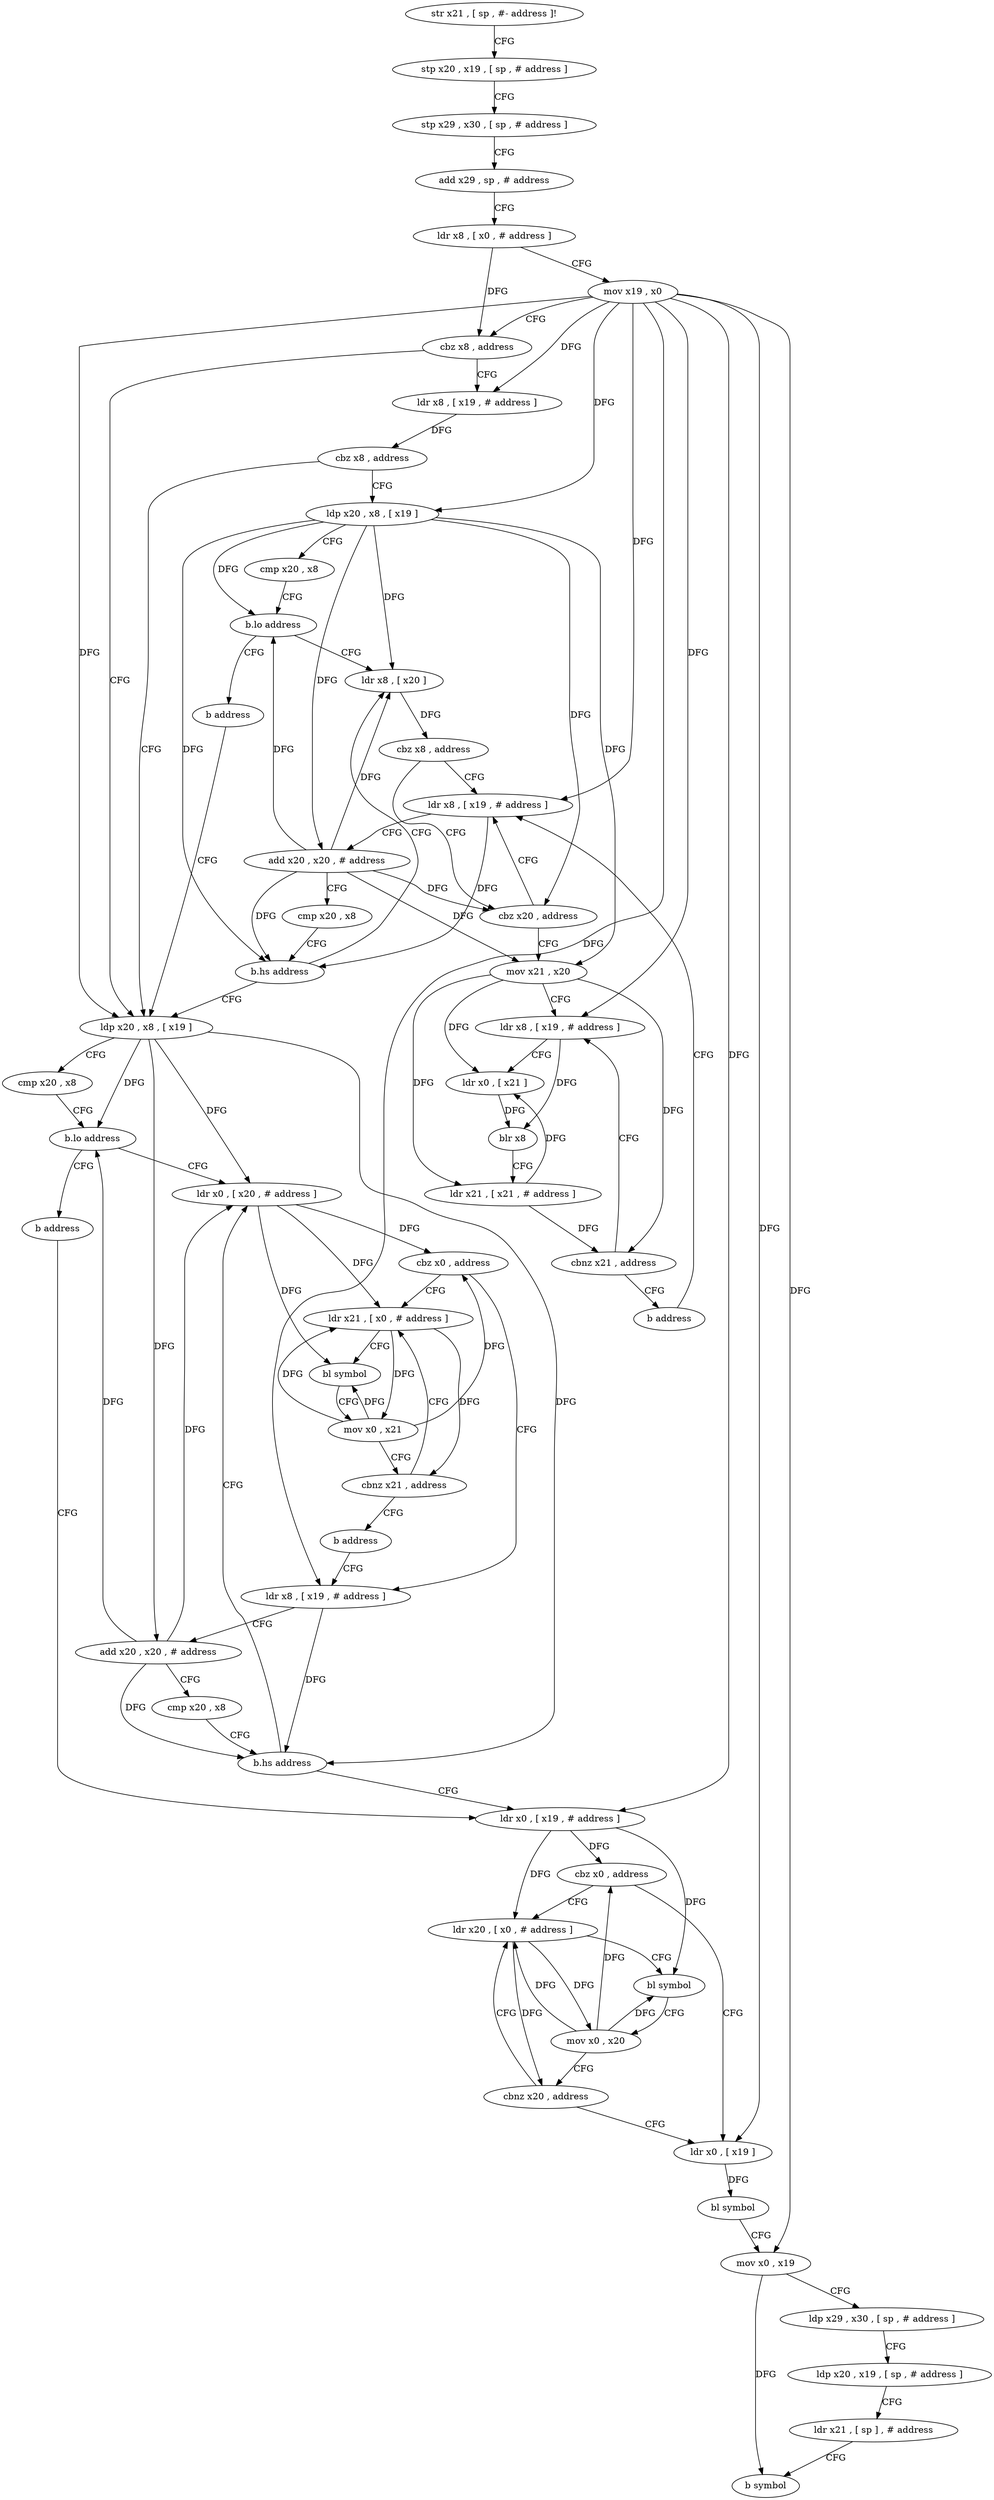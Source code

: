 digraph "func" {
"4221188" [label = "str x21 , [ sp , #- address ]!" ]
"4221192" [label = "stp x20 , x19 , [ sp , # address ]" ]
"4221196" [label = "stp x29 , x30 , [ sp , # address ]" ]
"4221200" [label = "add x29 , sp , # address" ]
"4221204" [label = "ldr x8 , [ x0 , # address ]" ]
"4221208" [label = "mov x19 , x0" ]
"4221212" [label = "cbz x8 , address" ]
"4221296" [label = "ldp x20 , x8 , [ x19 ]" ]
"4221216" [label = "ldr x8 , [ x19 , # address ]" ]
"4221300" [label = "cmp x20 , x8" ]
"4221304" [label = "b.lo address" ]
"4221328" [label = "ldr x0 , [ x20 , # address ]" ]
"4221308" [label = "b address" ]
"4221220" [label = "cbz x8 , address" ]
"4221224" [label = "ldp x20 , x8 , [ x19 ]" ]
"4221332" [label = "cbz x0 , address" ]
"4221312" [label = "ldr x8 , [ x19 , # address ]" ]
"4221336" [label = "ldr x21 , [ x0 , # address ]" ]
"4221356" [label = "ldr x0 , [ x19 , # address ]" ]
"4221228" [label = "cmp x20 , x8" ]
"4221232" [label = "b.lo address" ]
"4221256" [label = "ldr x8 , [ x20 ]" ]
"4221236" [label = "b address" ]
"4221316" [label = "add x20 , x20 , # address" ]
"4221320" [label = "cmp x20 , x8" ]
"4221324" [label = "b.hs address" ]
"4221340" [label = "bl symbol" ]
"4221344" [label = "mov x0 , x21" ]
"4221348" [label = "cbnz x21 , address" ]
"4221352" [label = "b address" ]
"4221360" [label = "cbz x0 , address" ]
"4221380" [label = "ldr x0 , [ x19 ]" ]
"4221364" [label = "ldr x20 , [ x0 , # address ]" ]
"4221260" [label = "cbz x8 , address" ]
"4221240" [label = "ldr x8 , [ x19 , # address ]" ]
"4221264" [label = "cbz x20 , address" ]
"4221384" [label = "bl symbol" ]
"4221388" [label = "mov x0 , x19" ]
"4221392" [label = "ldp x29 , x30 , [ sp , # address ]" ]
"4221396" [label = "ldp x20 , x19 , [ sp , # address ]" ]
"4221400" [label = "ldr x21 , [ sp ] , # address" ]
"4221404" [label = "b symbol" ]
"4221368" [label = "bl symbol" ]
"4221372" [label = "mov x0 , x20" ]
"4221376" [label = "cbnz x20 , address" ]
"4221244" [label = "add x20 , x20 , # address" ]
"4221248" [label = "cmp x20 , x8" ]
"4221252" [label = "b.hs address" ]
"4221268" [label = "mov x21 , x20" ]
"4221272" [label = "ldr x8 , [ x19 , # address ]" ]
"4221276" [label = "ldr x0 , [ x21 ]" ]
"4221280" [label = "blr x8" ]
"4221284" [label = "ldr x21 , [ x21 , # address ]" ]
"4221288" [label = "cbnz x21 , address" ]
"4221292" [label = "b address" ]
"4221188" -> "4221192" [ label = "CFG" ]
"4221192" -> "4221196" [ label = "CFG" ]
"4221196" -> "4221200" [ label = "CFG" ]
"4221200" -> "4221204" [ label = "CFG" ]
"4221204" -> "4221208" [ label = "CFG" ]
"4221204" -> "4221212" [ label = "DFG" ]
"4221208" -> "4221212" [ label = "CFG" ]
"4221208" -> "4221296" [ label = "DFG" ]
"4221208" -> "4221216" [ label = "DFG" ]
"4221208" -> "4221224" [ label = "DFG" ]
"4221208" -> "4221312" [ label = "DFG" ]
"4221208" -> "4221356" [ label = "DFG" ]
"4221208" -> "4221380" [ label = "DFG" ]
"4221208" -> "4221388" [ label = "DFG" ]
"4221208" -> "4221240" [ label = "DFG" ]
"4221208" -> "4221272" [ label = "DFG" ]
"4221212" -> "4221296" [ label = "CFG" ]
"4221212" -> "4221216" [ label = "CFG" ]
"4221296" -> "4221300" [ label = "CFG" ]
"4221296" -> "4221304" [ label = "DFG" ]
"4221296" -> "4221328" [ label = "DFG" ]
"4221296" -> "4221316" [ label = "DFG" ]
"4221296" -> "4221324" [ label = "DFG" ]
"4221216" -> "4221220" [ label = "DFG" ]
"4221300" -> "4221304" [ label = "CFG" ]
"4221304" -> "4221328" [ label = "CFG" ]
"4221304" -> "4221308" [ label = "CFG" ]
"4221328" -> "4221332" [ label = "DFG" ]
"4221328" -> "4221336" [ label = "DFG" ]
"4221328" -> "4221340" [ label = "DFG" ]
"4221308" -> "4221356" [ label = "CFG" ]
"4221220" -> "4221296" [ label = "CFG" ]
"4221220" -> "4221224" [ label = "CFG" ]
"4221224" -> "4221228" [ label = "CFG" ]
"4221224" -> "4221232" [ label = "DFG" ]
"4221224" -> "4221256" [ label = "DFG" ]
"4221224" -> "4221244" [ label = "DFG" ]
"4221224" -> "4221252" [ label = "DFG" ]
"4221224" -> "4221264" [ label = "DFG" ]
"4221224" -> "4221268" [ label = "DFG" ]
"4221332" -> "4221312" [ label = "CFG" ]
"4221332" -> "4221336" [ label = "CFG" ]
"4221312" -> "4221316" [ label = "CFG" ]
"4221312" -> "4221324" [ label = "DFG" ]
"4221336" -> "4221340" [ label = "CFG" ]
"4221336" -> "4221344" [ label = "DFG" ]
"4221336" -> "4221348" [ label = "DFG" ]
"4221356" -> "4221360" [ label = "DFG" ]
"4221356" -> "4221364" [ label = "DFG" ]
"4221356" -> "4221368" [ label = "DFG" ]
"4221228" -> "4221232" [ label = "CFG" ]
"4221232" -> "4221256" [ label = "CFG" ]
"4221232" -> "4221236" [ label = "CFG" ]
"4221256" -> "4221260" [ label = "DFG" ]
"4221236" -> "4221296" [ label = "CFG" ]
"4221316" -> "4221320" [ label = "CFG" ]
"4221316" -> "4221328" [ label = "DFG" ]
"4221316" -> "4221304" [ label = "DFG" ]
"4221316" -> "4221324" [ label = "DFG" ]
"4221320" -> "4221324" [ label = "CFG" ]
"4221324" -> "4221356" [ label = "CFG" ]
"4221324" -> "4221328" [ label = "CFG" ]
"4221340" -> "4221344" [ label = "CFG" ]
"4221344" -> "4221348" [ label = "CFG" ]
"4221344" -> "4221332" [ label = "DFG" ]
"4221344" -> "4221336" [ label = "DFG" ]
"4221344" -> "4221340" [ label = "DFG" ]
"4221348" -> "4221336" [ label = "CFG" ]
"4221348" -> "4221352" [ label = "CFG" ]
"4221352" -> "4221312" [ label = "CFG" ]
"4221360" -> "4221380" [ label = "CFG" ]
"4221360" -> "4221364" [ label = "CFG" ]
"4221380" -> "4221384" [ label = "DFG" ]
"4221364" -> "4221368" [ label = "CFG" ]
"4221364" -> "4221372" [ label = "DFG" ]
"4221364" -> "4221376" [ label = "DFG" ]
"4221260" -> "4221240" [ label = "CFG" ]
"4221260" -> "4221264" [ label = "CFG" ]
"4221240" -> "4221244" [ label = "CFG" ]
"4221240" -> "4221252" [ label = "DFG" ]
"4221264" -> "4221240" [ label = "CFG" ]
"4221264" -> "4221268" [ label = "CFG" ]
"4221384" -> "4221388" [ label = "CFG" ]
"4221388" -> "4221392" [ label = "CFG" ]
"4221388" -> "4221404" [ label = "DFG" ]
"4221392" -> "4221396" [ label = "CFG" ]
"4221396" -> "4221400" [ label = "CFG" ]
"4221400" -> "4221404" [ label = "CFG" ]
"4221368" -> "4221372" [ label = "CFG" ]
"4221372" -> "4221376" [ label = "CFG" ]
"4221372" -> "4221360" [ label = "DFG" ]
"4221372" -> "4221364" [ label = "DFG" ]
"4221372" -> "4221368" [ label = "DFG" ]
"4221376" -> "4221364" [ label = "CFG" ]
"4221376" -> "4221380" [ label = "CFG" ]
"4221244" -> "4221248" [ label = "CFG" ]
"4221244" -> "4221256" [ label = "DFG" ]
"4221244" -> "4221232" [ label = "DFG" ]
"4221244" -> "4221252" [ label = "DFG" ]
"4221244" -> "4221264" [ label = "DFG" ]
"4221244" -> "4221268" [ label = "DFG" ]
"4221248" -> "4221252" [ label = "CFG" ]
"4221252" -> "4221296" [ label = "CFG" ]
"4221252" -> "4221256" [ label = "CFG" ]
"4221268" -> "4221272" [ label = "CFG" ]
"4221268" -> "4221276" [ label = "DFG" ]
"4221268" -> "4221284" [ label = "DFG" ]
"4221268" -> "4221288" [ label = "DFG" ]
"4221272" -> "4221276" [ label = "CFG" ]
"4221272" -> "4221280" [ label = "DFG" ]
"4221276" -> "4221280" [ label = "DFG" ]
"4221280" -> "4221284" [ label = "CFG" ]
"4221284" -> "4221288" [ label = "DFG" ]
"4221284" -> "4221276" [ label = "DFG" ]
"4221288" -> "4221272" [ label = "CFG" ]
"4221288" -> "4221292" [ label = "CFG" ]
"4221292" -> "4221240" [ label = "CFG" ]
}
